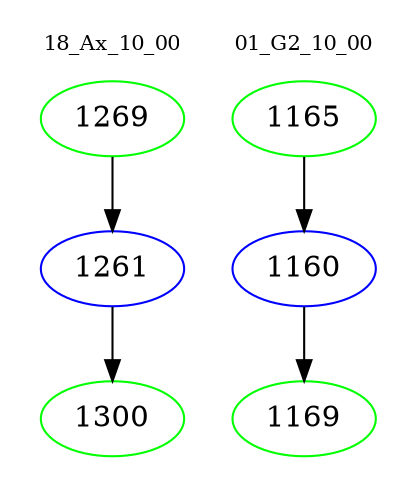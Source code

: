 digraph{
subgraph cluster_0 {
color = white
label = "18_Ax_10_00";
fontsize=10;
T0_1269 [label="1269", color="green"]
T0_1269 -> T0_1261 [color="black"]
T0_1261 [label="1261", color="blue"]
T0_1261 -> T0_1300 [color="black"]
T0_1300 [label="1300", color="green"]
}
subgraph cluster_1 {
color = white
label = "01_G2_10_00";
fontsize=10;
T1_1165 [label="1165", color="green"]
T1_1165 -> T1_1160 [color="black"]
T1_1160 [label="1160", color="blue"]
T1_1160 -> T1_1169 [color="black"]
T1_1169 [label="1169", color="green"]
}
}
